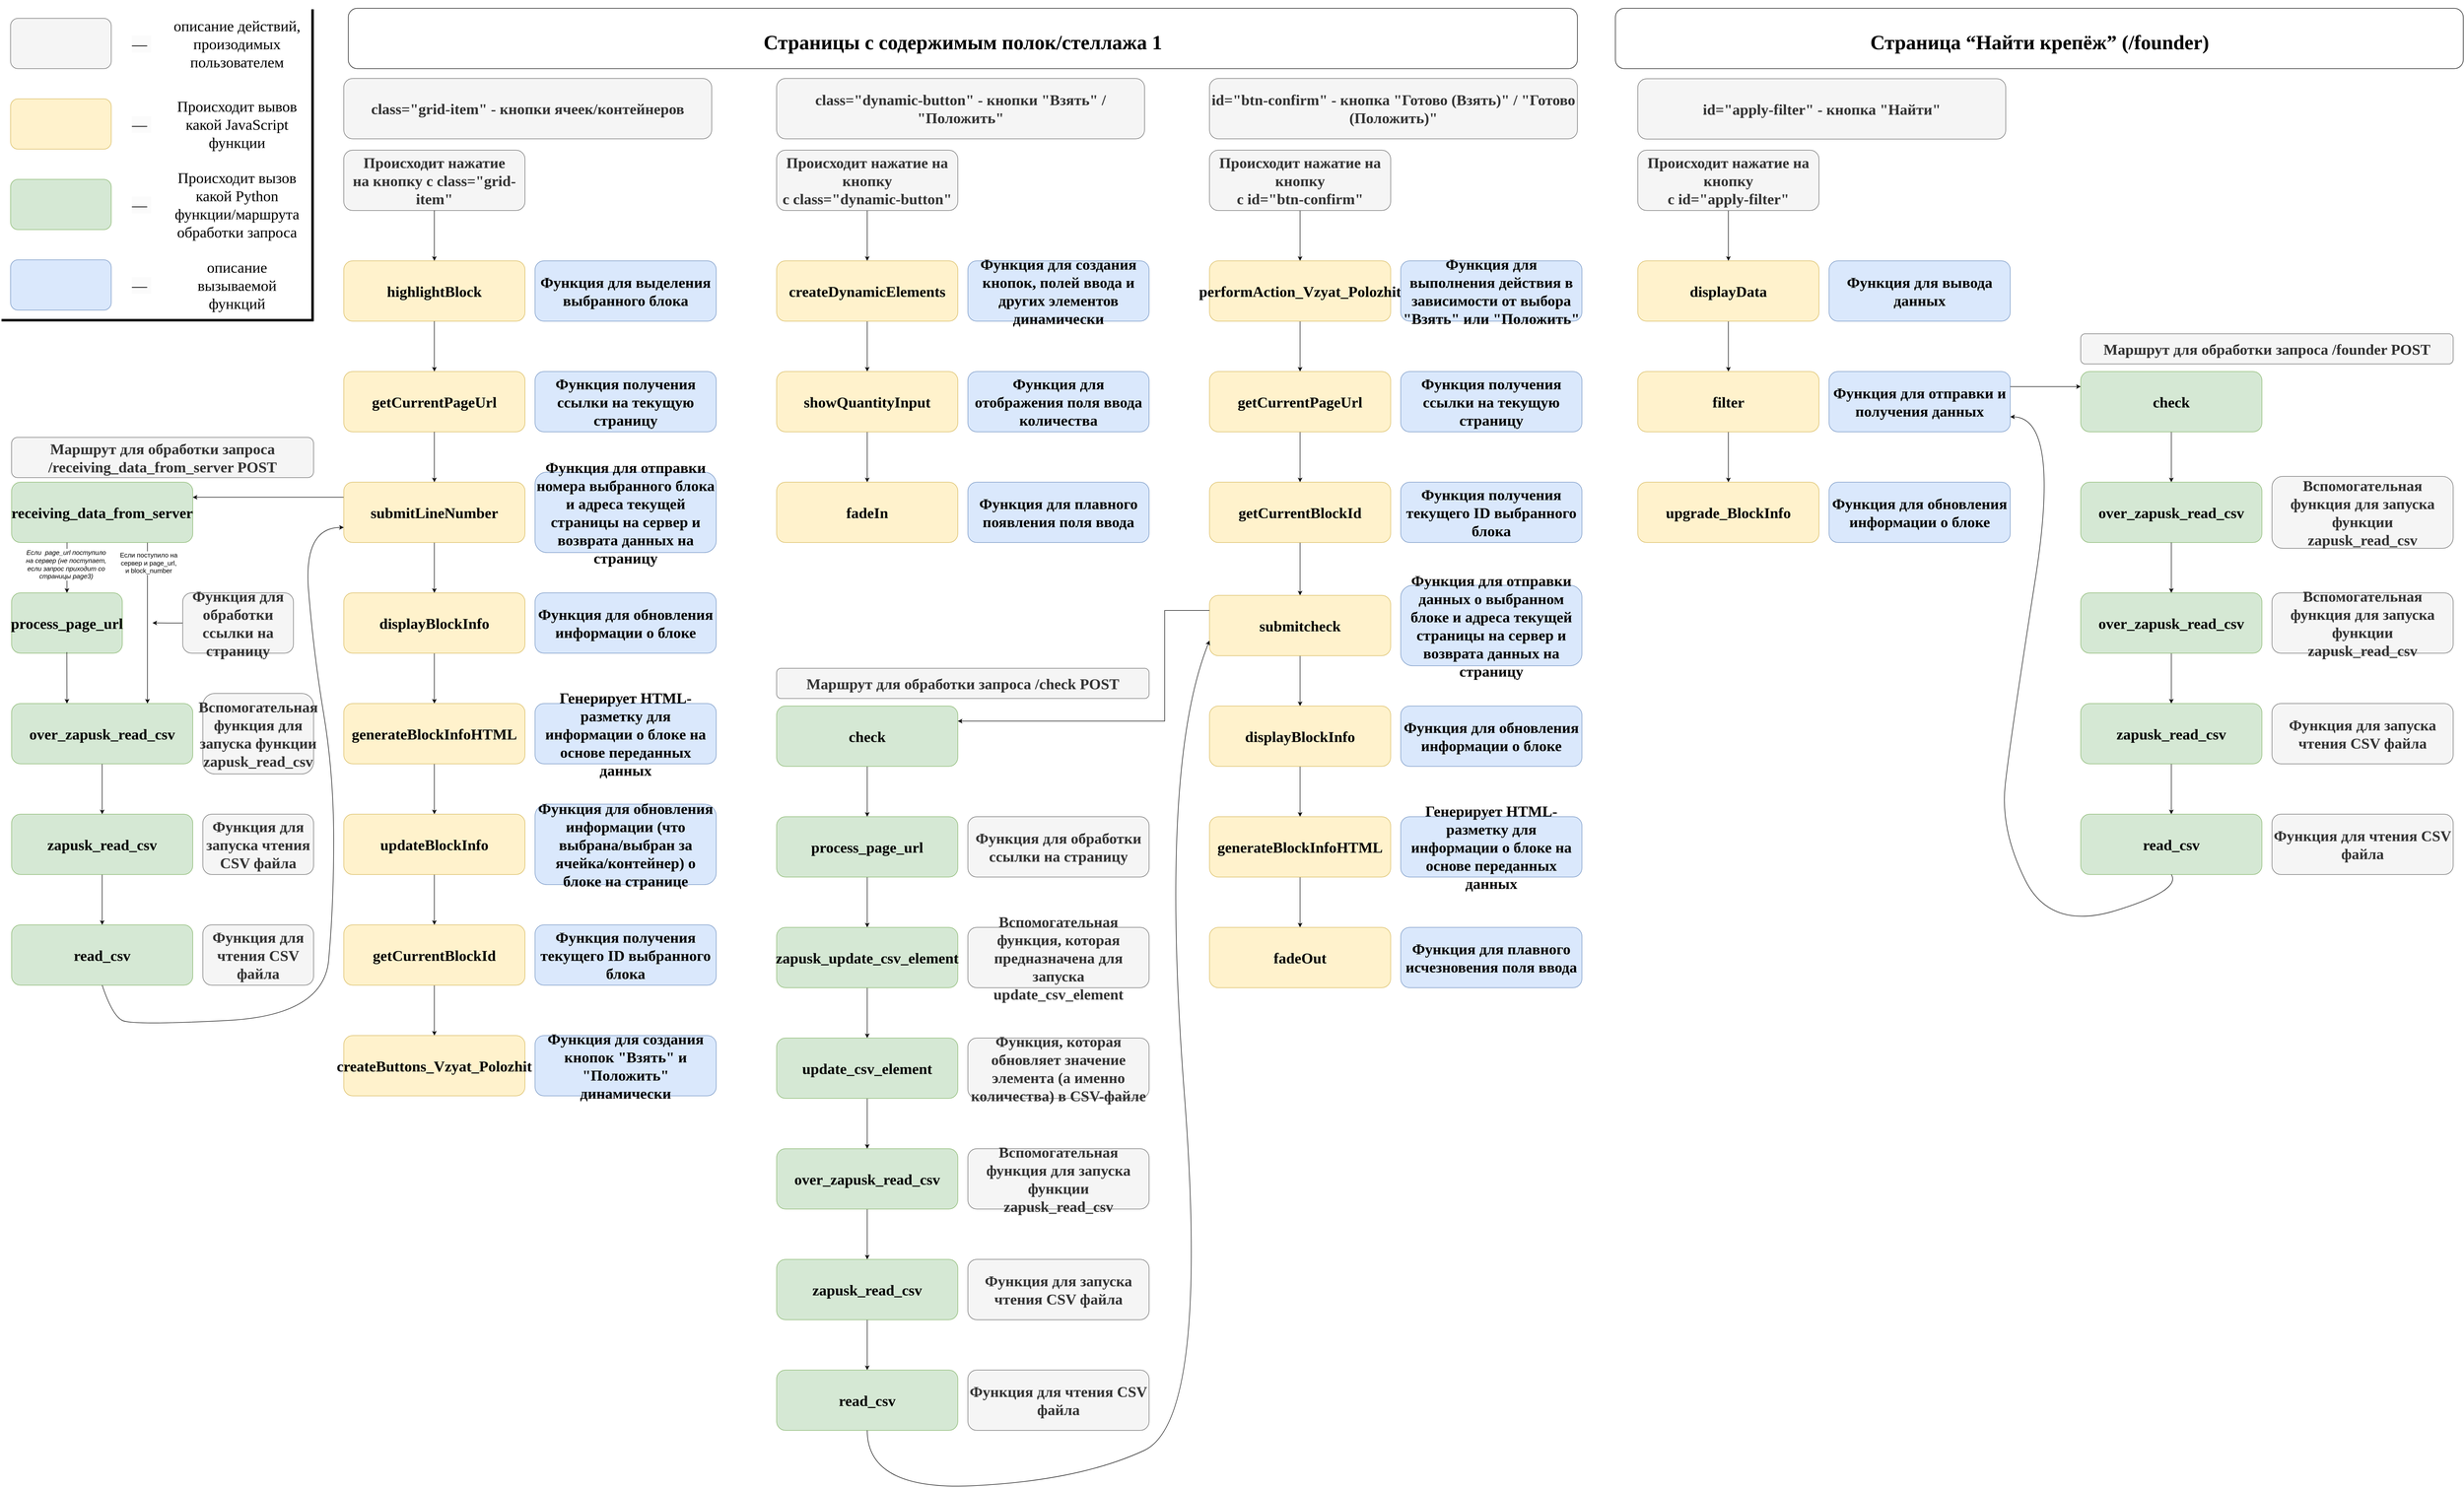 <mxfile version="24.2.5" type="device">
  <diagram name="Страница — 1" id="oJsVUREKbfhEs7gWaOH-">
    <mxGraphModel dx="5250" dy="3105" grid="1" gridSize="20" guides="1" tooltips="1" connect="1" arrows="1" fold="1" page="1" pageScale="1" pageWidth="5000" pageHeight="3000" background="#FFFFFF" math="0" shadow="0">
      <root>
        <mxCell id="0" />
        <mxCell id="1" parent="0" />
        <mxCell id="RFGrQ3nGmAbZWkgR2eHo-1" value="&lt;h1 style=&quot;font-size: 30px;&quot;&gt;&lt;font style=&quot;font-size: 30px;&quot;&gt;&lt;span style=&quot;font-size: 30px;&quot;&gt;Происходит нажатие&lt;br&gt;&lt;/span&gt;&lt;/font&gt;на кнопку с class=&quot;grid-item&quot;&lt;/h1&gt;" style="rounded=1;whiteSpace=wrap;html=1;fillColor=#f5f5f5;fontColor=#333333;strokeColor=#666666;fontSize=30;fontFamily=Gost Type A;fontStyle=0;align=center;verticalAlign=middle;" parent="1" vertex="1">
          <mxGeometry x="709" y="308.5" width="360" height="120" as="geometry" />
        </mxCell>
        <mxCell id="RFGrQ3nGmAbZWkgR2eHo-2" value="" style="rounded=1;whiteSpace=wrap;html=1;fillColor=#fff2cc;strokeColor=#d6b656;verticalAlign=middle;fontFamily=Gost Type A;fontSize=30;align=center;" parent="1" vertex="1">
          <mxGeometry x="47" y="206.5" width="200" height="100" as="geometry" />
        </mxCell>
        <mxCell id="RFGrQ3nGmAbZWkgR2eHo-3" value="" style="rounded=1;whiteSpace=wrap;html=1;fillColor=#d5e8d4;strokeColor=#82b366;verticalAlign=middle;fontFamily=Gost Type A;fontSize=30;align=center;" parent="1" vertex="1">
          <mxGeometry x="47" y="366.5" width="200" height="100" as="geometry" />
        </mxCell>
        <mxCell id="RFGrQ3nGmAbZWkgR2eHo-4" value="Происходит вывов какой JavaScript функции" style="text;html=1;align=center;verticalAlign=middle;whiteSpace=wrap;rounded=0;fontFamily=Gost Type A;fontSize=30;" parent="1" vertex="1">
          <mxGeometry x="367" y="186.5" width="260" height="140" as="geometry" />
        </mxCell>
        <mxCell id="RFGrQ3nGmAbZWkgR2eHo-5" value="Происходит вызов какой Python функции/маршрута обработки запроса" style="text;html=1;align=center;verticalAlign=middle;whiteSpace=wrap;rounded=0;fontFamily=Gost Type A;fontSize=30;" parent="1" vertex="1">
          <mxGeometry x="367" y="346.5" width="260" height="140" as="geometry" />
        </mxCell>
        <mxCell id="RFGrQ3nGmAbZWkgR2eHo-6" value="" style="rounded=1;whiteSpace=wrap;html=1;fillColor=#f5f5f5;strokeColor=#666666;fontColor=#333333;verticalAlign=middle;fontFamily=Gost Type A;fontSize=30;align=center;" parent="1" vertex="1">
          <mxGeometry x="47" y="46.5" width="200" height="100" as="geometry" />
        </mxCell>
        <mxCell id="RFGrQ3nGmAbZWkgR2eHo-7" value="описание действий, произодимых пользователем" style="text;html=1;align=center;verticalAlign=middle;whiteSpace=wrap;rounded=0;fontFamily=Gost Type A;fontSize=30;" parent="1" vertex="1">
          <mxGeometry x="367" y="26.5" width="260" height="140" as="geometry" />
        </mxCell>
        <mxCell id="RFGrQ3nGmAbZWkgR2eHo-8" value="&lt;span style=&quot;color: rgb(0, 0, 0); font-size: 30px; font-style: normal; font-variant-ligatures: normal; font-variant-caps: normal; font-weight: 400; letter-spacing: normal; orphans: 2; text-indent: 0px; text-transform: none; widows: 2; word-spacing: 0px; -webkit-text-stroke-width: 0px; background-color: rgb(251, 251, 251); text-decoration-thickness: initial; text-decoration-style: initial; text-decoration-color: initial; float: none; display: inline !important;&quot;&gt;—&lt;span style=&quot;font-size: 30px;&quot;&gt;&amp;nbsp;&lt;/span&gt;&lt;/span&gt;" style="text;whiteSpace=wrap;html=1;verticalAlign=middle;fontFamily=Gost Type A;fontSize=30;align=center;" parent="1" vertex="1">
          <mxGeometry x="267" y="66.5" width="80" height="60" as="geometry" />
        </mxCell>
        <mxCell id="RFGrQ3nGmAbZWkgR2eHo-9" value="&lt;span style=&quot;color: rgb(0, 0, 0); font-size: 30px; font-style: normal; font-variant-ligatures: normal; font-variant-caps: normal; font-weight: 400; letter-spacing: normal; orphans: 2; text-indent: 0px; text-transform: none; widows: 2; word-spacing: 0px; -webkit-text-stroke-width: 0px; background-color: rgb(251, 251, 251); text-decoration-thickness: initial; text-decoration-style: initial; text-decoration-color: initial; float: none; display: inline !important;&quot;&gt;—&lt;span style=&quot;font-size: 30px;&quot;&gt;&amp;nbsp;&lt;/span&gt;&lt;/span&gt;" style="text;whiteSpace=wrap;html=1;verticalAlign=middle;fontFamily=Gost Type A;fontSize=30;align=center;" parent="1" vertex="1">
          <mxGeometry x="267" y="226.5" width="80" height="60" as="geometry" />
        </mxCell>
        <mxCell id="RFGrQ3nGmAbZWkgR2eHo-11" value="" style="endArrow=classic;html=1;rounded=0;fontSize=30;fontFamily=Gost Type A;fontStyle=0;exitX=0.5;exitY=1;exitDx=0;exitDy=0;entryX=0.5;entryY=0;entryDx=0;entryDy=0;align=center;verticalAlign=middle;" parent="1" source="RFGrQ3nGmAbZWkgR2eHo-1" target="RFGrQ3nGmAbZWkgR2eHo-12" edge="1">
          <mxGeometry width="50" height="50" relative="1" as="geometry">
            <mxPoint x="869" y="448.5" as="sourcePoint" />
            <mxPoint x="929" y="468.5" as="targetPoint" />
          </mxGeometry>
        </mxCell>
        <mxCell id="RFGrQ3nGmAbZWkgR2eHo-12" value="&lt;h1 style=&quot;font-size: 30px;&quot;&gt;highlightBlock&lt;br style=&quot;font-size: 30px;&quot;&gt;&lt;/h1&gt;" style="rounded=1;whiteSpace=wrap;html=1;fillColor=#fff2cc;strokeColor=#d6b656;fontSize=30;fontFamily=Gost Type A;fontStyle=0;align=center;verticalAlign=middle;" parent="1" vertex="1">
          <mxGeometry x="709" y="528.5" width="360" height="120" as="geometry" />
        </mxCell>
        <mxCell id="RFGrQ3nGmAbZWkgR2eHo-14" value="&lt;h1 style=&quot;font-size: 30px;&quot;&gt;getСurrentPageUrl&lt;br style=&quot;font-size: 30px;&quot;&gt;&lt;/h1&gt;" style="rounded=1;whiteSpace=wrap;html=1;fillColor=#fff2cc;strokeColor=#d6b656;fontSize=30;fontFamily=Gost Type A;fontStyle=0;align=center;verticalAlign=middle;" parent="1" vertex="1">
          <mxGeometry x="709" y="748.5" width="360" height="120" as="geometry" />
        </mxCell>
        <mxCell id="RFGrQ3nGmAbZWkgR2eHo-15" value="" style="rounded=1;whiteSpace=wrap;html=1;fillColor=#dae8fc;strokeColor=#6c8ebf;verticalAlign=middle;fontFamily=Gost Type A;fontSize=30;align=center;" parent="1" vertex="1">
          <mxGeometry x="47" y="526.5" width="200" height="100" as="geometry" />
        </mxCell>
        <mxCell id="RFGrQ3nGmAbZWkgR2eHo-16" value="описание вызываемой функций" style="text;html=1;align=center;verticalAlign=middle;whiteSpace=wrap;rounded=0;fontFamily=Gost Type A;fontSize=30;" parent="1" vertex="1">
          <mxGeometry x="367" y="506.5" width="260" height="140" as="geometry" />
        </mxCell>
        <mxCell id="RFGrQ3nGmAbZWkgR2eHo-18" value="&lt;h1 style=&quot;font-size: 30px;&quot;&gt;Функция для выделения выбранного блока&lt;br style=&quot;font-size: 30px;&quot;&gt;&lt;/h1&gt;" style="rounded=1;whiteSpace=wrap;html=1;fillColor=#dae8fc;strokeColor=#6c8ebf;fontSize=30;fontFamily=Gost Type A;fontStyle=0;align=center;verticalAlign=middle;" parent="1" vertex="1">
          <mxGeometry x="1089" y="528.5" width="360" height="120" as="geometry" />
        </mxCell>
        <mxCell id="RFGrQ3nGmAbZWkgR2eHo-19" value="&lt;h1 style=&quot;font-size: 30px;&quot;&gt;Функция получения ссылки на текущую страницу&lt;br style=&quot;font-size: 30px;&quot;&gt;&lt;/h1&gt;" style="rounded=1;whiteSpace=wrap;html=1;fillColor=#dae8fc;strokeColor=#6c8ebf;fontSize=30;fontFamily=Gost Type A;fontStyle=0;align=center;verticalAlign=middle;" parent="1" vertex="1">
          <mxGeometry x="1089" y="748.5" width="360" height="120" as="geometry" />
        </mxCell>
        <mxCell id="RFGrQ3nGmAbZWkgR2eHo-22" value="" style="endArrow=classic;html=1;rounded=0;fontSize=30;fontFamily=Gost Type A;fontStyle=0;exitX=0.5;exitY=1;exitDx=0;exitDy=0;entryX=0.5;entryY=0;entryDx=0;entryDy=0;align=center;verticalAlign=middle;" parent="1" source="RFGrQ3nGmAbZWkgR2eHo-14" target="RFGrQ3nGmAbZWkgR2eHo-23" edge="1">
          <mxGeometry width="50" height="50" relative="1" as="geometry">
            <mxPoint x="909" y="808.5" as="sourcePoint" />
            <mxPoint x="949" y="828.5" as="targetPoint" />
          </mxGeometry>
        </mxCell>
        <mxCell id="Eji0ntiIGjQTPZ46kR_g-1" style="edgeStyle=orthogonalEdgeStyle;rounded=0;orthogonalLoop=1;jettySize=auto;html=1;exitX=0.5;exitY=1;exitDx=0;exitDy=0;entryX=0.5;entryY=0;entryDx=0;entryDy=0;" parent="1" source="RFGrQ3nGmAbZWkgR2eHo-23" target="RFGrQ3nGmAbZWkgR2eHo-34" edge="1">
          <mxGeometry relative="1" as="geometry" />
        </mxCell>
        <mxCell id="1aSTl9h5QiMam2j-KgGQ-2" style="edgeStyle=orthogonalEdgeStyle;rounded=0;orthogonalLoop=1;jettySize=auto;html=1;exitX=0;exitY=0.25;exitDx=0;exitDy=0;entryX=1;entryY=0.25;entryDx=0;entryDy=0;" parent="1" source="RFGrQ3nGmAbZWkgR2eHo-23" target="1aSTl9h5QiMam2j-KgGQ-4" edge="1">
          <mxGeometry relative="1" as="geometry">
            <mxPoint x="409" y="998.5" as="targetPoint" />
          </mxGeometry>
        </mxCell>
        <mxCell id="RFGrQ3nGmAbZWkgR2eHo-23" value="&lt;h1 style=&quot;font-size: 30px;&quot;&gt;submitLineNumber&lt;br style=&quot;font-size: 30px;&quot;&gt;&lt;/h1&gt;" style="rounded=1;whiteSpace=wrap;html=1;fillColor=#fff2cc;strokeColor=#d6b656;fontSize=30;fontFamily=Gost Type A;fontStyle=0;align=center;verticalAlign=middle;" parent="1" vertex="1">
          <mxGeometry x="709" y="968.5" width="360" height="120" as="geometry" />
        </mxCell>
        <mxCell id="RFGrQ3nGmAbZWkgR2eHo-24" value="&lt;h1 style=&quot;font-size: 30px;&quot;&gt;Функция для отправки номера выбранного блока и адреса текущей страницы на сервер и возврата данных на страницу&lt;br style=&quot;font-size: 30px;&quot;&gt;&lt;/h1&gt;" style="rounded=1;whiteSpace=wrap;html=1;fillColor=#dae8fc;strokeColor=#6c8ebf;fontSize=30;fontFamily=Gost Type A;fontStyle=0;align=center;verticalAlign=middle;" parent="1" vertex="1">
          <mxGeometry x="1089" y="948.5" width="360" height="160" as="geometry" />
        </mxCell>
        <mxCell id="RFGrQ3nGmAbZWkgR2eHo-26" value="" style="endArrow=classic;html=1;rounded=0;exitX=0.5;exitY=1;exitDx=0;exitDy=0;entryX=0.5;entryY=0;entryDx=0;entryDy=0;align=center;verticalAlign=middle;" parent="1" source="RFGrQ3nGmAbZWkgR2eHo-12" target="RFGrQ3nGmAbZWkgR2eHo-14" edge="1">
          <mxGeometry width="50" height="50" relative="1" as="geometry">
            <mxPoint x="889" y="718.5" as="sourcePoint" />
            <mxPoint x="939" y="668.5" as="targetPoint" />
          </mxGeometry>
        </mxCell>
        <mxCell id="RFGrQ3nGmAbZWkgR2eHo-32" value="&lt;span style=&quot;color: rgb(0, 0, 0); font-size: 30px; font-style: normal; font-variant-ligatures: normal; font-variant-caps: normal; font-weight: 400; letter-spacing: normal; orphans: 2; text-indent: 0px; text-transform: none; widows: 2; word-spacing: 0px; -webkit-text-stroke-width: 0px; background-color: rgb(251, 251, 251); text-decoration-thickness: initial; text-decoration-style: initial; text-decoration-color: initial; float: none; display: inline !important;&quot;&gt;—&lt;span style=&quot;font-size: 30px;&quot;&gt;&amp;nbsp;&lt;/span&gt;&lt;/span&gt;" style="text;whiteSpace=wrap;html=1;verticalAlign=middle;fontFamily=Gost Type A;fontSize=30;align=center;" parent="1" vertex="1">
          <mxGeometry x="267" y="386.5" width="80" height="60" as="geometry" />
        </mxCell>
        <mxCell id="RFGrQ3nGmAbZWkgR2eHo-33" value="&lt;span style=&quot;color: rgb(0, 0, 0); font-size: 30px; font-style: normal; font-variant-ligatures: normal; font-variant-caps: normal; font-weight: 400; letter-spacing: normal; orphans: 2; text-indent: 0px; text-transform: none; widows: 2; word-spacing: 0px; -webkit-text-stroke-width: 0px; background-color: rgb(251, 251, 251); text-decoration-thickness: initial; text-decoration-style: initial; text-decoration-color: initial; float: none; display: inline !important;&quot;&gt;—&lt;span style=&quot;font-size: 30px;&quot;&gt;&amp;nbsp;&lt;/span&gt;&lt;/span&gt;" style="text;whiteSpace=wrap;html=1;verticalAlign=middle;fontFamily=Gost Type A;fontSize=30;align=center;" parent="1" vertex="1">
          <mxGeometry x="267" y="546.5" width="80" height="60" as="geometry" />
        </mxCell>
        <mxCell id="Eji0ntiIGjQTPZ46kR_g-4" style="edgeStyle=orthogonalEdgeStyle;rounded=0;orthogonalLoop=1;jettySize=auto;html=1;exitX=0.5;exitY=1;exitDx=0;exitDy=0;entryX=0.5;entryY=0;entryDx=0;entryDy=0;" parent="1" source="RFGrQ3nGmAbZWkgR2eHo-34" target="Eji0ntiIGjQTPZ46kR_g-2" edge="1">
          <mxGeometry relative="1" as="geometry" />
        </mxCell>
        <mxCell id="RFGrQ3nGmAbZWkgR2eHo-34" value="&lt;h1 style=&quot;font-size: 30px;&quot;&gt;displayBlockInfo&lt;br style=&quot;font-size: 30px;&quot;&gt;&lt;/h1&gt;" style="rounded=1;whiteSpace=wrap;html=1;fillColor=#fff2cc;strokeColor=#d6b656;fontSize=30;fontFamily=Gost Type A;fontStyle=0;align=center;verticalAlign=middle;" parent="1" vertex="1">
          <mxGeometry x="709" y="1188.5" width="360" height="120" as="geometry" />
        </mxCell>
        <mxCell id="RFGrQ3nGmAbZWkgR2eHo-35" value="&lt;h1 style=&quot;font-size: 30px;&quot;&gt;Функция для обновления информации о блоке&lt;br style=&quot;font-size: 30px;&quot;&gt;&lt;/h1&gt;" style="rounded=1;whiteSpace=wrap;html=1;fillColor=#dae8fc;strokeColor=#6c8ebf;fontSize=30;fontFamily=Gost Type A;fontStyle=0;align=center;verticalAlign=middle;" parent="1" vertex="1">
          <mxGeometry x="1089" y="1188.5" width="360" height="120" as="geometry" />
        </mxCell>
        <mxCell id="RFGrQ3nGmAbZWkgR2eHo-36" value="" style="endArrow=none;html=1;rounded=0;strokeWidth=5;" parent="1" edge="1">
          <mxGeometry width="50" height="50" relative="1" as="geometry">
            <mxPoint x="647" y="28.5" as="sourcePoint" />
            <mxPoint x="647" y="648.5" as="targetPoint" />
          </mxGeometry>
        </mxCell>
        <mxCell id="RFGrQ3nGmAbZWkgR2eHo-37" value="" style="endArrow=none;html=1;rounded=0;strokeWidth=5;" parent="1" edge="1">
          <mxGeometry width="50" height="50" relative="1" as="geometry">
            <mxPoint x="649" y="646.5" as="sourcePoint" />
            <mxPoint x="29" y="646.5" as="targetPoint" />
          </mxGeometry>
        </mxCell>
        <mxCell id="Eji0ntiIGjQTPZ46kR_g-7" style="edgeStyle=orthogonalEdgeStyle;rounded=0;orthogonalLoop=1;jettySize=auto;html=1;exitX=0.5;exitY=1;exitDx=0;exitDy=0;entryX=0.5;entryY=0;entryDx=0;entryDy=0;" parent="1" source="Eji0ntiIGjQTPZ46kR_g-2" target="Eji0ntiIGjQTPZ46kR_g-5" edge="1">
          <mxGeometry relative="1" as="geometry" />
        </mxCell>
        <mxCell id="Eji0ntiIGjQTPZ46kR_g-2" value="&lt;h1 style=&quot;font-size: 30px;&quot;&gt;generateBlockInfoHTML&lt;br style=&quot;font-size: 30px;&quot;&gt;&lt;/h1&gt;" style="rounded=1;whiteSpace=wrap;html=1;fillColor=#fff2cc;strokeColor=#d6b656;fontSize=30;fontFamily=Gost Type A;fontStyle=0;align=center;verticalAlign=middle;" parent="1" vertex="1">
          <mxGeometry x="709" y="1408.5" width="360" height="120" as="geometry" />
        </mxCell>
        <mxCell id="Eji0ntiIGjQTPZ46kR_g-3" value="&lt;h1 style=&quot;font-size: 30px;&quot;&gt;Генерирует HTML-разметку для информации о блоке на основе переданных данных&lt;br style=&quot;font-size: 30px;&quot;&gt;&lt;/h1&gt;" style="rounded=1;whiteSpace=wrap;html=1;fillColor=#dae8fc;strokeColor=#6c8ebf;fontSize=30;fontFamily=Gost Type A;fontStyle=0;align=center;verticalAlign=middle;" parent="1" vertex="1">
          <mxGeometry x="1089" y="1408.5" width="360" height="120" as="geometry" />
        </mxCell>
        <mxCell id="Eji0ntiIGjQTPZ46kR_g-10" style="edgeStyle=orthogonalEdgeStyle;rounded=0;orthogonalLoop=1;jettySize=auto;html=1;exitX=0.5;exitY=1;exitDx=0;exitDy=0;entryX=0.5;entryY=0;entryDx=0;entryDy=0;" parent="1" source="Eji0ntiIGjQTPZ46kR_g-5" target="Eji0ntiIGjQTPZ46kR_g-8" edge="1">
          <mxGeometry relative="1" as="geometry" />
        </mxCell>
        <mxCell id="Eji0ntiIGjQTPZ46kR_g-5" value="&lt;h1 style=&quot;font-size: 30px;&quot;&gt;updateBlockInfo&lt;br style=&quot;font-size: 30px;&quot;&gt;&lt;/h1&gt;" style="rounded=1;whiteSpace=wrap;html=1;fillColor=#fff2cc;strokeColor=#d6b656;fontSize=30;fontFamily=Gost Type A;fontStyle=0;align=center;verticalAlign=middle;" parent="1" vertex="1">
          <mxGeometry x="709" y="1628.5" width="360" height="120" as="geometry" />
        </mxCell>
        <mxCell id="Eji0ntiIGjQTPZ46kR_g-6" value="&lt;h1 style=&quot;font-size: 30px;&quot;&gt;Функция для обновления информации (что выбрана/выбран за ячейка/контейнер) о блоке на странице&lt;br style=&quot;font-size: 30px;&quot;&gt;&lt;/h1&gt;" style="rounded=1;whiteSpace=wrap;html=1;fillColor=#dae8fc;strokeColor=#6c8ebf;fontSize=30;fontFamily=Gost Type A;fontStyle=0;align=center;verticalAlign=middle;" parent="1" vertex="1">
          <mxGeometry x="1089" y="1608.5" width="360" height="160" as="geometry" />
        </mxCell>
        <mxCell id="Eji0ntiIGjQTPZ46kR_g-13" style="edgeStyle=orthogonalEdgeStyle;rounded=0;orthogonalLoop=1;jettySize=auto;html=1;exitX=0.5;exitY=1;exitDx=0;exitDy=0;entryX=0.5;entryY=0;entryDx=0;entryDy=0;" parent="1" source="Eji0ntiIGjQTPZ46kR_g-8" target="Eji0ntiIGjQTPZ46kR_g-11" edge="1">
          <mxGeometry relative="1" as="geometry" />
        </mxCell>
        <mxCell id="Eji0ntiIGjQTPZ46kR_g-8" value="&lt;h1 style=&quot;font-size: 30px;&quot;&gt;getCurrentBlockId&lt;br style=&quot;font-size: 30px;&quot;&gt;&lt;/h1&gt;" style="rounded=1;whiteSpace=wrap;html=1;fillColor=#fff2cc;strokeColor=#d6b656;fontSize=30;fontFamily=Gost Type A;fontStyle=0;align=center;verticalAlign=middle;" parent="1" vertex="1">
          <mxGeometry x="709" y="1848.5" width="360" height="120" as="geometry" />
        </mxCell>
        <mxCell id="Eji0ntiIGjQTPZ46kR_g-9" value="&lt;h1 style=&quot;border-color: var(--border-color); font-size: 30px;&quot;&gt;Функция получения текущего ID выбранного блока&lt;/h1&gt;" style="rounded=1;whiteSpace=wrap;html=1;fillColor=#dae8fc;strokeColor=#6c8ebf;fontSize=30;fontFamily=Gost Type A;fontStyle=0;align=center;verticalAlign=middle;" parent="1" vertex="1">
          <mxGeometry x="1089" y="1848.5" width="360" height="120" as="geometry" />
        </mxCell>
        <mxCell id="Eji0ntiIGjQTPZ46kR_g-11" value="&lt;h1 style=&quot;font-size: 30px;&quot;&gt;createButtons_Vzyat_Polozhit&lt;br style=&quot;font-size: 30px;&quot;&gt;&lt;/h1&gt;" style="rounded=1;whiteSpace=wrap;html=1;fillColor=#fff2cc;strokeColor=#d6b656;fontSize=30;fontFamily=Gost Type A;fontStyle=0;align=center;verticalAlign=middle;" parent="1" vertex="1">
          <mxGeometry x="709" y="2068.5" width="360" height="120" as="geometry" />
        </mxCell>
        <mxCell id="Eji0ntiIGjQTPZ46kR_g-12" value="&lt;h1 style=&quot;border-color: var(--border-color); font-size: 30px;&quot;&gt;Функция для создания кнопок &quot;Взять&quot; и &quot;Положить&quot; динамически&lt;/h1&gt;" style="rounded=1;whiteSpace=wrap;html=1;fillColor=#dae8fc;strokeColor=#6c8ebf;fontSize=30;fontFamily=Gost Type A;fontStyle=0;align=center;verticalAlign=middle;" parent="1" vertex="1">
          <mxGeometry x="1089" y="2068.5" width="360" height="120" as="geometry" />
        </mxCell>
        <mxCell id="Eji0ntiIGjQTPZ46kR_g-17" style="edgeStyle=orthogonalEdgeStyle;rounded=0;orthogonalLoop=1;jettySize=auto;html=1;exitX=0.5;exitY=1;exitDx=0;exitDy=0;entryX=0.5;entryY=0;entryDx=0;entryDy=0;" parent="1" source="Eji0ntiIGjQTPZ46kR_g-14" target="Eji0ntiIGjQTPZ46kR_g-15" edge="1">
          <mxGeometry relative="1" as="geometry" />
        </mxCell>
        <mxCell id="Eji0ntiIGjQTPZ46kR_g-14" value="&lt;h1 style=&quot;font-size: 30px;&quot;&gt;Происходит нажатие на кнопку&lt;br&gt;с class=&quot;dynamic-button&quot;&lt;br&gt;&lt;/h1&gt;" style="rounded=1;whiteSpace=wrap;html=1;fillColor=#f5f5f5;fontColor=#333333;strokeColor=#666666;fontSize=30;fontFamily=Gost Type A;fontStyle=0;align=center;verticalAlign=middle;" parent="1" vertex="1">
          <mxGeometry x="1569" y="308.5" width="360" height="120" as="geometry" />
        </mxCell>
        <mxCell id="Eji0ntiIGjQTPZ46kR_g-20" style="edgeStyle=orthogonalEdgeStyle;rounded=0;orthogonalLoop=1;jettySize=auto;html=1;exitX=0.5;exitY=1;exitDx=0;exitDy=0;entryX=0.5;entryY=0;entryDx=0;entryDy=0;" parent="1" source="Eji0ntiIGjQTPZ46kR_g-15" target="Eji0ntiIGjQTPZ46kR_g-18" edge="1">
          <mxGeometry relative="1" as="geometry" />
        </mxCell>
        <mxCell id="Eji0ntiIGjQTPZ46kR_g-15" value="&lt;h1 style=&quot;font-size: 30px;&quot;&gt;createDynamicElements&lt;br style=&quot;font-size: 30px;&quot;&gt;&lt;/h1&gt;" style="rounded=1;whiteSpace=wrap;html=1;fillColor=#fff2cc;strokeColor=#d6b656;fontSize=30;fontFamily=Gost Type A;fontStyle=0;align=center;verticalAlign=middle;" parent="1" vertex="1">
          <mxGeometry x="1569" y="528.5" width="360" height="120" as="geometry" />
        </mxCell>
        <mxCell id="Eji0ntiIGjQTPZ46kR_g-16" value="&lt;h1 style=&quot;font-size: 30px;&quot;&gt;Функция для создания кнопок, полей ввода и других элементов динамически&lt;br style=&quot;font-size: 30px;&quot;&gt;&lt;/h1&gt;" style="rounded=1;whiteSpace=wrap;html=1;fillColor=#dae8fc;strokeColor=#6c8ebf;fontSize=30;fontFamily=Gost Type A;fontStyle=0;align=center;verticalAlign=middle;" parent="1" vertex="1">
          <mxGeometry x="1949" y="528.5" width="360" height="120" as="geometry" />
        </mxCell>
        <mxCell id="Eji0ntiIGjQTPZ46kR_g-23" style="edgeStyle=orthogonalEdgeStyle;rounded=0;orthogonalLoop=1;jettySize=auto;html=1;exitX=0.5;exitY=1;exitDx=0;exitDy=0;entryX=0.5;entryY=0;entryDx=0;entryDy=0;" parent="1" source="Eji0ntiIGjQTPZ46kR_g-18" target="Eji0ntiIGjQTPZ46kR_g-21" edge="1">
          <mxGeometry relative="1" as="geometry" />
        </mxCell>
        <mxCell id="Eji0ntiIGjQTPZ46kR_g-18" value="&lt;h1 style=&quot;font-size: 30px;&quot;&gt;showQuantityInput&lt;br style=&quot;font-size: 30px;&quot;&gt;&lt;/h1&gt;" style="rounded=1;whiteSpace=wrap;html=1;fillColor=#fff2cc;strokeColor=#d6b656;fontSize=30;fontFamily=Gost Type A;fontStyle=0;align=center;verticalAlign=middle;" parent="1" vertex="1">
          <mxGeometry x="1569" y="748.5" width="360" height="120" as="geometry" />
        </mxCell>
        <mxCell id="Eji0ntiIGjQTPZ46kR_g-19" value="&lt;h1 style=&quot;font-size: 30px;&quot;&gt;Функция для отображения поля ввода количества&lt;br style=&quot;font-size: 30px;&quot;&gt;&lt;/h1&gt;" style="rounded=1;whiteSpace=wrap;html=1;fillColor=#dae8fc;strokeColor=#6c8ebf;fontSize=30;fontFamily=Gost Type A;fontStyle=0;align=center;verticalAlign=middle;" parent="1" vertex="1">
          <mxGeometry x="1949" y="748.5" width="360" height="120" as="geometry" />
        </mxCell>
        <mxCell id="Eji0ntiIGjQTPZ46kR_g-21" value="&lt;h1 style=&quot;font-size: 30px;&quot;&gt;fadeIn&lt;br style=&quot;font-size: 30px;&quot;&gt;&lt;/h1&gt;" style="rounded=1;whiteSpace=wrap;html=1;fillColor=#fff2cc;strokeColor=#d6b656;fontSize=30;fontFamily=Gost Type A;fontStyle=0;align=center;verticalAlign=middle;" parent="1" vertex="1">
          <mxGeometry x="1569" y="968.5" width="360" height="120" as="geometry" />
        </mxCell>
        <mxCell id="Eji0ntiIGjQTPZ46kR_g-22" value="&lt;h1 style=&quot;font-size: 30px;&quot;&gt;Функция для плавного появления поля ввода&lt;br style=&quot;font-size: 30px;&quot;&gt;&lt;/h1&gt;" style="rounded=1;whiteSpace=wrap;html=1;fillColor=#dae8fc;strokeColor=#6c8ebf;fontSize=30;fontFamily=Gost Type A;fontStyle=0;align=center;verticalAlign=middle;" parent="1" vertex="1">
          <mxGeometry x="1949" y="968.5" width="360" height="120" as="geometry" />
        </mxCell>
        <mxCell id="frULpJXyhYywBHncMrK_-4" style="edgeStyle=orthogonalEdgeStyle;rounded=0;orthogonalLoop=1;jettySize=auto;html=1;exitX=0.5;exitY=1;exitDx=0;exitDy=0;" parent="1" source="frULpJXyhYywBHncMrK_-1" target="frULpJXyhYywBHncMrK_-2" edge="1">
          <mxGeometry relative="1" as="geometry" />
        </mxCell>
        <mxCell id="frULpJXyhYywBHncMrK_-1" value="&lt;h1 style=&quot;font-size: 30px;&quot;&gt;Происходит нажатие на кнопку&lt;br&gt;с id=&quot;btn-confirm&quot;&lt;br&gt;&lt;/h1&gt;" style="rounded=1;whiteSpace=wrap;html=1;fillColor=#f5f5f5;fontColor=#333333;strokeColor=#666666;fontSize=30;fontFamily=Gost Type A;fontStyle=0;align=center;verticalAlign=middle;" parent="1" vertex="1">
          <mxGeometry x="2429" y="308.5" width="360" height="120" as="geometry" />
        </mxCell>
        <mxCell id="frULpJXyhYywBHncMrK_-12" style="edgeStyle=orthogonalEdgeStyle;rounded=0;orthogonalLoop=1;jettySize=auto;html=1;exitX=0.5;exitY=1;exitDx=0;exitDy=0;entryX=0.5;entryY=0;entryDx=0;entryDy=0;" parent="1" source="frULpJXyhYywBHncMrK_-2" target="frULpJXyhYywBHncMrK_-8" edge="1">
          <mxGeometry relative="1" as="geometry" />
        </mxCell>
        <mxCell id="frULpJXyhYywBHncMrK_-2" value="&lt;h1 style=&quot;font-size: 30px;&quot;&gt;performAction_Vzyat_Polozhit&lt;br style=&quot;font-size: 30px;&quot;&gt;&lt;/h1&gt;" style="rounded=1;whiteSpace=wrap;html=1;fillColor=#fff2cc;strokeColor=#d6b656;fontSize=30;fontFamily=Gost Type A;fontStyle=0;align=center;verticalAlign=middle;" parent="1" vertex="1">
          <mxGeometry x="2429" y="528.5" width="360" height="120" as="geometry" />
        </mxCell>
        <mxCell id="frULpJXyhYywBHncMrK_-3" value="&lt;h1 style=&quot;font-size: 30px;&quot;&gt;Функция для выполнения действия в зависимости от выбора &quot;Взять&quot; или &quot;Положить&quot;&lt;br style=&quot;font-size: 30px;&quot;&gt;&lt;/h1&gt;" style="rounded=1;whiteSpace=wrap;html=1;fillColor=#dae8fc;strokeColor=#6c8ebf;fontSize=30;fontFamily=Gost Type A;fontStyle=0;align=center;verticalAlign=middle;" parent="1" vertex="1">
          <mxGeometry x="2809" y="528.5" width="360" height="120" as="geometry" />
        </mxCell>
        <mxCell id="frULpJXyhYywBHncMrK_-13" style="edgeStyle=orthogonalEdgeStyle;rounded=0;orthogonalLoop=1;jettySize=auto;html=1;exitX=0.5;exitY=1;exitDx=0;exitDy=0;entryX=0.5;entryY=0;entryDx=0;entryDy=0;" parent="1" source="frULpJXyhYywBHncMrK_-8" target="frULpJXyhYywBHncMrK_-10" edge="1">
          <mxGeometry relative="1" as="geometry" />
        </mxCell>
        <mxCell id="frULpJXyhYywBHncMrK_-8" value="&lt;h1 style=&quot;font-size: 30px;&quot;&gt;getСurrentPageUrl&lt;br style=&quot;font-size: 30px;&quot;&gt;&lt;/h1&gt;" style="rounded=1;whiteSpace=wrap;html=1;fillColor=#fff2cc;strokeColor=#d6b656;fontSize=30;fontFamily=Gost Type A;fontStyle=0;align=center;verticalAlign=middle;" parent="1" vertex="1">
          <mxGeometry x="2429" y="748.5" width="360" height="120" as="geometry" />
        </mxCell>
        <mxCell id="frULpJXyhYywBHncMrK_-9" value="&lt;h1 style=&quot;font-size: 30px;&quot;&gt;Функция получения ссылки на текущую страницу&lt;br style=&quot;font-size: 30px;&quot;&gt;&lt;/h1&gt;" style="rounded=1;whiteSpace=wrap;html=1;fillColor=#dae8fc;strokeColor=#6c8ebf;fontSize=30;fontFamily=Gost Type A;fontStyle=0;align=center;verticalAlign=middle;" parent="1" vertex="1">
          <mxGeometry x="2809" y="748.5" width="360" height="120" as="geometry" />
        </mxCell>
        <mxCell id="frULpJXyhYywBHncMrK_-16" style="edgeStyle=orthogonalEdgeStyle;rounded=0;orthogonalLoop=1;jettySize=auto;html=1;exitX=0.5;exitY=1;exitDx=0;exitDy=0;entryX=0.5;entryY=0;entryDx=0;entryDy=0;" parent="1" source="frULpJXyhYywBHncMrK_-10" target="frULpJXyhYywBHncMrK_-14" edge="1">
          <mxGeometry relative="1" as="geometry" />
        </mxCell>
        <mxCell id="frULpJXyhYywBHncMrK_-10" value="&lt;h1 style=&quot;font-size: 30px;&quot;&gt;getCurrentBlockId&lt;br style=&quot;font-size: 30px;&quot;&gt;&lt;/h1&gt;" style="rounded=1;whiteSpace=wrap;html=1;fillColor=#fff2cc;strokeColor=#d6b656;fontSize=30;fontFamily=Gost Type A;fontStyle=0;align=center;verticalAlign=middle;" parent="1" vertex="1">
          <mxGeometry x="2429" y="968.5" width="360" height="120" as="geometry" />
        </mxCell>
        <mxCell id="frULpJXyhYywBHncMrK_-11" value="&lt;h1 style=&quot;border-color: var(--border-color); font-size: 30px;&quot;&gt;Функция получения текущего ID выбранного блока&lt;/h1&gt;" style="rounded=1;whiteSpace=wrap;html=1;fillColor=#dae8fc;strokeColor=#6c8ebf;fontSize=30;fontFamily=Gost Type A;fontStyle=0;align=center;verticalAlign=middle;" parent="1" vertex="1">
          <mxGeometry x="2809" y="968.5" width="360" height="120" as="geometry" />
        </mxCell>
        <mxCell id="frULpJXyhYywBHncMrK_-22" style="edgeStyle=orthogonalEdgeStyle;rounded=0;orthogonalLoop=1;jettySize=auto;html=1;exitX=0.5;exitY=1;exitDx=0;exitDy=0;entryX=0.5;entryY=0;entryDx=0;entryDy=0;" parent="1" source="frULpJXyhYywBHncMrK_-14" target="frULpJXyhYywBHncMrK_-18" edge="1">
          <mxGeometry relative="1" as="geometry" />
        </mxCell>
        <mxCell id="frULpJXyhYywBHncMrK_-14" value="&lt;h1 style=&quot;font-size: 30px;&quot;&gt;submitcheck&lt;br style=&quot;font-size: 30px;&quot;&gt;&lt;/h1&gt;" style="rounded=1;whiteSpace=wrap;html=1;fillColor=#fff2cc;strokeColor=#d6b656;fontSize=30;fontFamily=Gost Type A;fontStyle=0;align=center;verticalAlign=middle;" parent="1" vertex="1">
          <mxGeometry x="2429" y="1193.5" width="360" height="120" as="geometry" />
        </mxCell>
        <mxCell id="frULpJXyhYywBHncMrK_-17" value="&lt;h1 style=&quot;font-size: 30px;&quot;&gt;Функция для отправки данных о выбранном блоке и адреса текущей страницы на сервер и возврата данных на страницу&lt;br style=&quot;font-size: 30px;&quot;&gt;&lt;/h1&gt;" style="rounded=1;whiteSpace=wrap;html=1;fillColor=#dae8fc;strokeColor=#6c8ebf;fontSize=30;fontFamily=Gost Type A;fontStyle=0;align=center;verticalAlign=middle;" parent="1" vertex="1">
          <mxGeometry x="2809" y="1173.5" width="360" height="160" as="geometry" />
        </mxCell>
        <mxCell id="frULpJXyhYywBHncMrK_-23" style="edgeStyle=orthogonalEdgeStyle;rounded=0;orthogonalLoop=1;jettySize=auto;html=1;exitX=0.5;exitY=1;exitDx=0;exitDy=0;entryX=0.5;entryY=0;entryDx=0;entryDy=0;" parent="1" source="frULpJXyhYywBHncMrK_-18" target="frULpJXyhYywBHncMrK_-20" edge="1">
          <mxGeometry relative="1" as="geometry" />
        </mxCell>
        <mxCell id="frULpJXyhYywBHncMrK_-18" value="&lt;h1 style=&quot;font-size: 30px;&quot;&gt;displayBlockInfo&lt;br style=&quot;font-size: 30px;&quot;&gt;&lt;/h1&gt;" style="rounded=1;whiteSpace=wrap;html=1;fillColor=#fff2cc;strokeColor=#d6b656;fontSize=30;fontFamily=Gost Type A;fontStyle=0;align=center;verticalAlign=middle;" parent="1" vertex="1">
          <mxGeometry x="2429" y="1413.5" width="360" height="120" as="geometry" />
        </mxCell>
        <mxCell id="frULpJXyhYywBHncMrK_-19" value="&lt;h1 style=&quot;font-size: 30px;&quot;&gt;Функция для обновления информации о блоке&lt;br style=&quot;font-size: 30px;&quot;&gt;&lt;/h1&gt;" style="rounded=1;whiteSpace=wrap;html=1;fillColor=#dae8fc;strokeColor=#6c8ebf;fontSize=30;fontFamily=Gost Type A;fontStyle=0;align=center;verticalAlign=middle;" parent="1" vertex="1">
          <mxGeometry x="2809" y="1413.5" width="360" height="120" as="geometry" />
        </mxCell>
        <mxCell id="frULpJXyhYywBHncMrK_-26" style="edgeStyle=orthogonalEdgeStyle;rounded=0;orthogonalLoop=1;jettySize=auto;html=1;exitX=0.5;exitY=1;exitDx=0;exitDy=0;entryX=0.5;entryY=0;entryDx=0;entryDy=0;" parent="1" source="frULpJXyhYywBHncMrK_-20" target="frULpJXyhYywBHncMrK_-24" edge="1">
          <mxGeometry relative="1" as="geometry" />
        </mxCell>
        <mxCell id="frULpJXyhYywBHncMrK_-20" value="&lt;h1 style=&quot;font-size: 30px;&quot;&gt;generateBlockInfoHTML&lt;br style=&quot;font-size: 30px;&quot;&gt;&lt;/h1&gt;" style="rounded=1;whiteSpace=wrap;html=1;fillColor=#fff2cc;strokeColor=#d6b656;fontSize=30;fontFamily=Gost Type A;fontStyle=0;align=center;verticalAlign=middle;" parent="1" vertex="1">
          <mxGeometry x="2429" y="1633.5" width="360" height="120" as="geometry" />
        </mxCell>
        <mxCell id="frULpJXyhYywBHncMrK_-21" value="&lt;h1 style=&quot;font-size: 30px;&quot;&gt;Генерирует HTML-разметку для информации о блоке на основе переданных данных&lt;br style=&quot;font-size: 30px;&quot;&gt;&lt;/h1&gt;" style="rounded=1;whiteSpace=wrap;html=1;fillColor=#dae8fc;strokeColor=#6c8ebf;fontSize=30;fontFamily=Gost Type A;fontStyle=0;align=center;verticalAlign=middle;" parent="1" vertex="1">
          <mxGeometry x="2809" y="1633.5" width="360" height="120" as="geometry" />
        </mxCell>
        <mxCell id="frULpJXyhYywBHncMrK_-24" value="&lt;h1 style=&quot;font-size: 30px;&quot;&gt;fadeOut&lt;br style=&quot;font-size: 30px;&quot;&gt;&lt;/h1&gt;" style="rounded=1;whiteSpace=wrap;html=1;fillColor=#fff2cc;strokeColor=#d6b656;fontSize=30;fontFamily=Gost Type A;fontStyle=0;align=center;verticalAlign=middle;" parent="1" vertex="1">
          <mxGeometry x="2429" y="1853.5" width="360" height="120" as="geometry" />
        </mxCell>
        <mxCell id="frULpJXyhYywBHncMrK_-25" value="&lt;h1 style=&quot;font-size: 30px;&quot;&gt;Функция для плавного исчезновения поля ввода&lt;br style=&quot;font-size: 30px;&quot;&gt;&lt;/h1&gt;" style="rounded=1;whiteSpace=wrap;html=1;fillColor=#dae8fc;strokeColor=#6c8ebf;fontSize=30;fontFamily=Gost Type A;fontStyle=0;align=center;verticalAlign=middle;" parent="1" vertex="1">
          <mxGeometry x="2809" y="1853.5" width="360" height="120" as="geometry" />
        </mxCell>
        <mxCell id="1aSTl9h5QiMam2j-KgGQ-13" style="edgeStyle=orthogonalEdgeStyle;rounded=0;orthogonalLoop=1;jettySize=auto;html=1;exitX=0.75;exitY=1;exitDx=0;exitDy=0;entryX=0.75;entryY=0;entryDx=0;entryDy=0;" parent="1" source="1aSTl9h5QiMam2j-KgGQ-4" target="1aSTl9h5QiMam2j-KgGQ-7" edge="1">
          <mxGeometry relative="1" as="geometry" />
        </mxCell>
        <mxCell id="1aSTl9h5QiMam2j-KgGQ-15" value="&lt;font style=&quot;font-size: 13px;&quot;&gt;Если поступило на&lt;br&gt;сервер и&amp;nbsp;page_url,&lt;br&gt;и&amp;nbsp;block_number&lt;/font&gt;" style="edgeLabel;html=1;align=center;verticalAlign=middle;resizable=0;points=[];" parent="1aSTl9h5QiMam2j-KgGQ-13" vertex="1" connectable="0">
          <mxGeometry x="-0.004" y="2" relative="1" as="geometry">
            <mxPoint y="-119" as="offset" />
          </mxGeometry>
        </mxCell>
        <mxCell id="1aSTl9h5QiMam2j-KgGQ-4" value="&lt;h1 style=&quot;font-size: 30px;&quot;&gt;receiving_data_from_server&lt;br style=&quot;font-size: 30px;&quot;&gt;&lt;/h1&gt;" style="rounded=1;whiteSpace=wrap;html=1;fillColor=#d5e8d4;strokeColor=#82b366;fontSize=30;fontFamily=Gost Type A;fontStyle=0;align=center;verticalAlign=middle;" parent="1" vertex="1">
          <mxGeometry x="49" y="968.5" width="360" height="120" as="geometry" />
        </mxCell>
        <mxCell id="1aSTl9h5QiMam2j-KgGQ-6" value="&lt;h1 style=&quot;font-size: 30px;&quot;&gt;process_page_url&lt;br style=&quot;font-size: 30px;&quot;&gt;&lt;/h1&gt;" style="rounded=1;whiteSpace=wrap;html=1;fillColor=#d5e8d4;strokeColor=#82b366;fontSize=30;fontFamily=Gost Type A;fontStyle=0;align=center;verticalAlign=middle;" parent="1" vertex="1">
          <mxGeometry x="49" y="1188.5" width="220" height="120" as="geometry" />
        </mxCell>
        <mxCell id="1aSTl9h5QiMam2j-KgGQ-21" style="edgeStyle=orthogonalEdgeStyle;rounded=0;orthogonalLoop=1;jettySize=auto;html=1;exitX=0.5;exitY=1;exitDx=0;exitDy=0;entryX=0.5;entryY=0;entryDx=0;entryDy=0;" parent="1" source="1aSTl9h5QiMam2j-KgGQ-7" target="1aSTl9h5QiMam2j-KgGQ-16" edge="1">
          <mxGeometry relative="1" as="geometry" />
        </mxCell>
        <mxCell id="1aSTl9h5QiMam2j-KgGQ-7" value="&lt;h1 style=&quot;font-size: 30px;&quot;&gt;over_zapusk_read_csv&lt;br style=&quot;font-size: 30px;&quot;&gt;&lt;/h1&gt;" style="rounded=1;whiteSpace=wrap;html=1;fillColor=#d5e8d4;strokeColor=#82b366;fontSize=30;fontFamily=Gost Type A;fontStyle=0;align=center;verticalAlign=middle;" parent="1" vertex="1">
          <mxGeometry x="49" y="1408.5" width="360" height="120" as="geometry" />
        </mxCell>
        <mxCell id="1aSTl9h5QiMam2j-KgGQ-10" value="" style="curved=1;endArrow=classic;html=1;rounded=0;exitX=0.306;exitY=1;exitDx=0;exitDy=0;entryX=0.5;entryY=0;entryDx=0;entryDy=0;exitPerimeter=0;" parent="1" source="1aSTl9h5QiMam2j-KgGQ-4" target="1aSTl9h5QiMam2j-KgGQ-6" edge="1">
          <mxGeometry width="50" height="50" relative="1" as="geometry">
            <mxPoint x="429" y="1278.5" as="sourcePoint" />
            <mxPoint x="479" y="1228.5" as="targetPoint" />
            <Array as="points" />
          </mxGeometry>
        </mxCell>
        <mxCell id="1aSTl9h5QiMam2j-KgGQ-14" value="Если&amp;nbsp;&amp;nbsp;page_url поступило&lt;br style=&quot;font-size: 13px;&quot;&gt;на сервер (не поступает,&lt;br style=&quot;font-size: 13px;&quot;&gt;если запрос приходит со&lt;br style=&quot;font-size: 13px;&quot;&gt;страницы page3)" style="edgeLabel;html=1;align=center;verticalAlign=middle;resizable=0;points=[];fontStyle=2;fontSize=13;" parent="1aSTl9h5QiMam2j-KgGQ-10" vertex="1" connectable="0">
          <mxGeometry x="-0.137" y="-2" relative="1" as="geometry">
            <mxPoint as="offset" />
          </mxGeometry>
        </mxCell>
        <mxCell id="1aSTl9h5QiMam2j-KgGQ-12" value="" style="curved=1;endArrow=classic;html=1;rounded=0;exitX=0.499;exitY=0.983;exitDx=0;exitDy=0;exitPerimeter=0;" parent="1" source="1aSTl9h5QiMam2j-KgGQ-6" edge="1">
          <mxGeometry width="50" height="50" relative="1" as="geometry">
            <mxPoint x="158.52" y="1308.5" as="sourcePoint" />
            <mxPoint x="159" y="1408.5" as="targetPoint" />
            <Array as="points" />
          </mxGeometry>
        </mxCell>
        <mxCell id="1aSTl9h5QiMam2j-KgGQ-22" style="edgeStyle=orthogonalEdgeStyle;rounded=0;orthogonalLoop=1;jettySize=auto;html=1;exitX=0.5;exitY=1;exitDx=0;exitDy=0;entryX=0.5;entryY=0;entryDx=0;entryDy=0;" parent="1" source="1aSTl9h5QiMam2j-KgGQ-16" target="1aSTl9h5QiMam2j-KgGQ-17" edge="1">
          <mxGeometry relative="1" as="geometry" />
        </mxCell>
        <mxCell id="1aSTl9h5QiMam2j-KgGQ-16" value="&lt;h1 style=&quot;font-size: 30px;&quot;&gt;zapusk_read_csv&lt;br style=&quot;font-size: 30px;&quot;&gt;&lt;/h1&gt;" style="rounded=1;whiteSpace=wrap;html=1;fillColor=#d5e8d4;strokeColor=#82b366;fontSize=30;fontFamily=Gost Type A;fontStyle=0;align=center;verticalAlign=middle;" parent="1" vertex="1">
          <mxGeometry x="49" y="1628.5" width="360" height="120" as="geometry" />
        </mxCell>
        <mxCell id="1aSTl9h5QiMam2j-KgGQ-17" value="&lt;h1 style=&quot;font-size: 30px;&quot;&gt;read_csv&lt;br style=&quot;font-size: 30px;&quot;&gt;&lt;/h1&gt;" style="rounded=1;whiteSpace=wrap;html=1;fillColor=#d5e8d4;strokeColor=#82b366;fontSize=30;fontFamily=Gost Type A;fontStyle=0;align=center;verticalAlign=middle;" parent="1" vertex="1">
          <mxGeometry x="49" y="1848.5" width="360" height="120" as="geometry" />
        </mxCell>
        <mxCell id="1aSTl9h5QiMam2j-KgGQ-20" style="edgeStyle=orthogonalEdgeStyle;rounded=0;orthogonalLoop=1;jettySize=auto;html=1;exitX=0;exitY=0.5;exitDx=0;exitDy=0;" parent="1" source="1aSTl9h5QiMam2j-KgGQ-18" edge="1">
          <mxGeometry relative="1" as="geometry">
            <mxPoint x="329" y="1248.258" as="targetPoint" />
          </mxGeometry>
        </mxCell>
        <mxCell id="1aSTl9h5QiMam2j-KgGQ-18" value="&lt;h1 style=&quot;font-size: 30px;&quot;&gt;Функция для обработки ссылки на страницу&lt;br style=&quot;font-size: 30px;&quot;&gt;&lt;/h1&gt;" style="rounded=1;whiteSpace=wrap;html=1;fillColor=#f5f5f5;strokeColor=#666666;fontSize=30;fontFamily=Gost Type A;fontStyle=0;align=center;verticalAlign=middle;fontColor=#333333;" parent="1" vertex="1">
          <mxGeometry x="389" y="1188.5" width="220" height="120" as="geometry" />
        </mxCell>
        <mxCell id="1aSTl9h5QiMam2j-KgGQ-24" value="" style="curved=1;endArrow=classic;html=1;rounded=0;exitX=0.5;exitY=1;exitDx=0;exitDy=0;entryX=0;entryY=0.75;entryDx=0;entryDy=0;" parent="1" source="1aSTl9h5QiMam2j-KgGQ-17" target="RFGrQ3nGmAbZWkgR2eHo-23" edge="1">
          <mxGeometry width="50" height="50" relative="1" as="geometry">
            <mxPoint x="249" y="2038.5" as="sourcePoint" />
            <mxPoint x="569" y="2008.5" as="targetPoint" />
            <Array as="points">
              <mxPoint x="249" y="2028.5" />
              <mxPoint x="289" y="2048.5" />
              <mxPoint x="669" y="2028.5" />
              <mxPoint x="689" y="1808.5" />
              <mxPoint x="689" y="1548.5" />
              <mxPoint x="649" y="1308.5" />
              <mxPoint x="629" y="1058.5" />
            </Array>
          </mxGeometry>
        </mxCell>
        <mxCell id="1aSTl9h5QiMam2j-KgGQ-26" value="&lt;h1 style=&quot;font-size: 30px;&quot;&gt;Вспомогательная функция для запуска функции&lt;br&gt;zapusk_read_csv&lt;br style=&quot;font-size: 30px;&quot;&gt;&lt;/h1&gt;" style="rounded=1;whiteSpace=wrap;html=1;fillColor=#f5f5f5;strokeColor=#666666;fontSize=30;fontFamily=Gost Type A;fontStyle=0;align=center;verticalAlign=middle;fontColor=#333333;" parent="1" vertex="1">
          <mxGeometry x="429" y="1388.5" width="220" height="160" as="geometry" />
        </mxCell>
        <mxCell id="1aSTl9h5QiMam2j-KgGQ-27" value="&lt;h1 style=&quot;font-size: 30px;&quot;&gt;Функция для запуска чтения CSV файла&lt;br style=&quot;font-size: 30px;&quot;&gt;&lt;/h1&gt;" style="rounded=1;whiteSpace=wrap;html=1;fillColor=#f5f5f5;strokeColor=#666666;fontSize=30;fontFamily=Gost Type A;fontStyle=0;align=center;verticalAlign=middle;fontColor=#333333;" parent="1" vertex="1">
          <mxGeometry x="429" y="1628.5" width="220" height="120" as="geometry" />
        </mxCell>
        <mxCell id="1aSTl9h5QiMam2j-KgGQ-28" value="&lt;h1 style=&quot;font-size: 30px;&quot;&gt;Функция для чтения CSV файла&lt;br style=&quot;font-size: 30px;&quot;&gt;&lt;/h1&gt;" style="rounded=1;whiteSpace=wrap;html=1;fillColor=#f5f5f5;strokeColor=#666666;fontSize=30;fontFamily=Gost Type A;fontStyle=0;align=center;verticalAlign=middle;fontColor=#333333;" parent="1" vertex="1">
          <mxGeometry x="429" y="1848.5" width="220" height="120" as="geometry" />
        </mxCell>
        <mxCell id="1aSTl9h5QiMam2j-KgGQ-31" style="edgeStyle=orthogonalEdgeStyle;rounded=0;orthogonalLoop=1;jettySize=auto;html=1;exitX=0;exitY=0.25;exitDx=0;exitDy=0;entryX=1;entryY=0.25;entryDx=0;entryDy=0;" parent="1" source="frULpJXyhYywBHncMrK_-14" target="1aSTl9h5QiMam2j-KgGQ-34" edge="1">
          <mxGeometry relative="1" as="geometry">
            <mxPoint x="2229" y="1443.5" as="sourcePoint" />
            <mxPoint x="1929" y="1443.5" as="targetPoint" />
            <Array as="points">
              <mxPoint x="2340" y="1223.5" />
              <mxPoint x="2340" y="1443.5" />
            </Array>
          </mxGeometry>
        </mxCell>
        <mxCell id="1aSTl9h5QiMam2j-KgGQ-56" style="edgeStyle=orthogonalEdgeStyle;rounded=0;orthogonalLoop=1;jettySize=auto;html=1;exitX=0.5;exitY=1;exitDx=0;exitDy=0;" parent="1" source="1aSTl9h5QiMam2j-KgGQ-34" target="1aSTl9h5QiMam2j-KgGQ-52" edge="1">
          <mxGeometry relative="1" as="geometry" />
        </mxCell>
        <mxCell id="1aSTl9h5QiMam2j-KgGQ-34" value="&lt;h1 style=&quot;font-size: 30px;&quot;&gt;check&lt;br style=&quot;font-size: 30px;&quot;&gt;&lt;/h1&gt;" style="rounded=1;whiteSpace=wrap;html=1;fillColor=#d5e8d4;strokeColor=#82b366;fontSize=30;fontFamily=Gost Type A;fontStyle=0;align=center;verticalAlign=middle;" parent="1" vertex="1">
          <mxGeometry x="1569" y="1413.5" width="360" height="120" as="geometry" />
        </mxCell>
        <mxCell id="1aSTl9h5QiMam2j-KgGQ-50" value="&lt;h1 style=&quot;font-size: 30px;&quot;&gt;Маршрут для обработки запроса /receiving_data_from_server POST&lt;br style=&quot;font-size: 30px;&quot;&gt;&lt;/h1&gt;" style="rounded=1;whiteSpace=wrap;html=1;fillColor=#f5f5f5;strokeColor=#666666;fontSize=30;fontFamily=Gost Type A;fontStyle=0;align=center;verticalAlign=middle;fontColor=#333333;" parent="1" vertex="1">
          <mxGeometry x="49" y="879.5" width="600" height="80" as="geometry" />
        </mxCell>
        <mxCell id="1aSTl9h5QiMam2j-KgGQ-51" value="&lt;h1 style=&quot;font-size: 30px;&quot;&gt;Маршрут для обработки запроса /check POST&lt;br style=&quot;font-size: 30px;&quot;&gt;&lt;/h1&gt;" style="rounded=1;whiteSpace=wrap;html=1;fillColor=#f5f5f5;strokeColor=#666666;fontSize=30;fontFamily=Gost Type A;fontStyle=0;align=center;verticalAlign=middle;fontColor=#333333;" parent="1" vertex="1">
          <mxGeometry x="1569" y="1338.5" width="740" height="60" as="geometry" />
        </mxCell>
        <mxCell id="1aSTl9h5QiMam2j-KgGQ-57" style="edgeStyle=orthogonalEdgeStyle;rounded=0;orthogonalLoop=1;jettySize=auto;html=1;exitX=0.5;exitY=1;exitDx=0;exitDy=0;" parent="1" source="1aSTl9h5QiMam2j-KgGQ-52" target="1aSTl9h5QiMam2j-KgGQ-54" edge="1">
          <mxGeometry relative="1" as="geometry" />
        </mxCell>
        <mxCell id="1aSTl9h5QiMam2j-KgGQ-52" value="&lt;h1 style=&quot;font-size: 30px;&quot;&gt;process_page_url&lt;br style=&quot;font-size: 30px;&quot;&gt;&lt;/h1&gt;" style="rounded=1;whiteSpace=wrap;html=1;fillColor=#d5e8d4;strokeColor=#82b366;fontSize=30;fontFamily=Gost Type A;fontStyle=0;align=center;verticalAlign=middle;" parent="1" vertex="1">
          <mxGeometry x="1569" y="1633.5" width="360" height="120" as="geometry" />
        </mxCell>
        <mxCell id="1aSTl9h5QiMam2j-KgGQ-53" value="&lt;h1 style=&quot;font-size: 30px;&quot;&gt;Функция для обработки ссылки на страницу&lt;br style=&quot;font-size: 30px;&quot;&gt;&lt;/h1&gt;" style="rounded=1;whiteSpace=wrap;html=1;fillColor=#f5f5f5;strokeColor=#666666;fontSize=30;fontFamily=Gost Type A;fontStyle=0;align=center;verticalAlign=middle;fontColor=#333333;" parent="1" vertex="1">
          <mxGeometry x="1949" y="1633.5" width="360" height="120" as="geometry" />
        </mxCell>
        <mxCell id="1aSTl9h5QiMam2j-KgGQ-62" style="edgeStyle=orthogonalEdgeStyle;rounded=0;orthogonalLoop=1;jettySize=auto;html=1;exitX=0.5;exitY=1;exitDx=0;exitDy=0;entryX=0.5;entryY=0;entryDx=0;entryDy=0;" parent="1" source="1aSTl9h5QiMam2j-KgGQ-54" target="1aSTl9h5QiMam2j-KgGQ-60" edge="1">
          <mxGeometry relative="1" as="geometry" />
        </mxCell>
        <mxCell id="1aSTl9h5QiMam2j-KgGQ-54" value="&lt;h1 style=&quot;font-size: 30px;&quot;&gt;zapusk_update_csv_element&lt;br style=&quot;font-size: 30px;&quot;&gt;&lt;/h1&gt;" style="rounded=1;whiteSpace=wrap;html=1;fillColor=#d5e8d4;strokeColor=#82b366;fontSize=30;fontFamily=Gost Type A;fontStyle=0;align=center;verticalAlign=middle;" parent="1" vertex="1">
          <mxGeometry x="1569" y="1853.5" width="360" height="120" as="geometry" />
        </mxCell>
        <mxCell id="1aSTl9h5QiMam2j-KgGQ-55" value="&lt;h1 style=&quot;font-size: 30px;&quot;&gt;Вспомогательная функция, которая предназначена для запуска update_csv_element&lt;br style=&quot;font-size: 30px;&quot;&gt;&lt;/h1&gt;" style="rounded=1;whiteSpace=wrap;html=1;fillColor=#f5f5f5;strokeColor=#666666;fontSize=30;fontFamily=Gost Type A;fontStyle=0;align=center;verticalAlign=middle;fontColor=#333333;" parent="1" vertex="1">
          <mxGeometry x="1949" y="1853.5" width="360" height="120" as="geometry" />
        </mxCell>
        <mxCell id="1aSTl9h5QiMam2j-KgGQ-69" style="edgeStyle=orthogonalEdgeStyle;rounded=0;orthogonalLoop=1;jettySize=auto;html=1;exitX=0.5;exitY=1;exitDx=0;exitDy=0;" parent="1" source="1aSTl9h5QiMam2j-KgGQ-60" target="1aSTl9h5QiMam2j-KgGQ-63" edge="1">
          <mxGeometry relative="1" as="geometry" />
        </mxCell>
        <mxCell id="1aSTl9h5QiMam2j-KgGQ-60" value="&lt;h1 style=&quot;font-size: 30px;&quot;&gt;update_csv_element&lt;br style=&quot;font-size: 30px;&quot;&gt;&lt;/h1&gt;" style="rounded=1;whiteSpace=wrap;html=1;fillColor=#d5e8d4;strokeColor=#82b366;fontSize=30;fontFamily=Gost Type A;fontStyle=0;align=center;verticalAlign=middle;" parent="1" vertex="1">
          <mxGeometry x="1569" y="2073.5" width="360" height="120" as="geometry" />
        </mxCell>
        <mxCell id="1aSTl9h5QiMam2j-KgGQ-61" value="&lt;h1 style=&quot;font-size: 30px;&quot;&gt;Функция, которая обновляет значение элемента (а именно количества) в CSV-файле&lt;br style=&quot;font-size: 30px;&quot;&gt;&lt;/h1&gt;" style="rounded=1;whiteSpace=wrap;html=1;fillColor=#f5f5f5;strokeColor=#666666;fontSize=30;fontFamily=Gost Type A;fontStyle=0;align=center;verticalAlign=middle;fontColor=#333333;" parent="1" vertex="1">
          <mxGeometry x="1949" y="2073.5" width="360" height="120" as="geometry" />
        </mxCell>
        <mxCell id="1aSTl9h5QiMam2j-KgGQ-70" style="edgeStyle=orthogonalEdgeStyle;rounded=0;orthogonalLoop=1;jettySize=auto;html=1;exitX=0.5;exitY=1;exitDx=0;exitDy=0;" parent="1" source="1aSTl9h5QiMam2j-KgGQ-63" target="1aSTl9h5QiMam2j-KgGQ-64" edge="1">
          <mxGeometry relative="1" as="geometry" />
        </mxCell>
        <mxCell id="1aSTl9h5QiMam2j-KgGQ-63" value="&lt;h1 style=&quot;font-size: 30px;&quot;&gt;over_zapusk_read_csv&lt;br style=&quot;font-size: 30px;&quot;&gt;&lt;/h1&gt;" style="rounded=1;whiteSpace=wrap;html=1;fillColor=#d5e8d4;strokeColor=#82b366;fontSize=30;fontFamily=Gost Type A;fontStyle=0;align=center;verticalAlign=middle;" parent="1" vertex="1">
          <mxGeometry x="1569" y="2293.5" width="360" height="120" as="geometry" />
        </mxCell>
        <mxCell id="1aSTl9h5QiMam2j-KgGQ-71" style="edgeStyle=orthogonalEdgeStyle;rounded=0;orthogonalLoop=1;jettySize=auto;html=1;exitX=0.5;exitY=1;exitDx=0;exitDy=0;" parent="1" source="1aSTl9h5QiMam2j-KgGQ-64" target="1aSTl9h5QiMam2j-KgGQ-65" edge="1">
          <mxGeometry relative="1" as="geometry" />
        </mxCell>
        <mxCell id="1aSTl9h5QiMam2j-KgGQ-64" value="&lt;h1 style=&quot;font-size: 30px;&quot;&gt;zapusk_read_csv&lt;br style=&quot;font-size: 30px;&quot;&gt;&lt;/h1&gt;" style="rounded=1;whiteSpace=wrap;html=1;fillColor=#d5e8d4;strokeColor=#82b366;fontSize=30;fontFamily=Gost Type A;fontStyle=0;align=center;verticalAlign=middle;" parent="1" vertex="1">
          <mxGeometry x="1569" y="2513.5" width="360" height="120" as="geometry" />
        </mxCell>
        <mxCell id="1aSTl9h5QiMam2j-KgGQ-65" value="&lt;h1 style=&quot;font-size: 30px;&quot;&gt;read_csv&lt;br style=&quot;font-size: 30px;&quot;&gt;&lt;/h1&gt;" style="rounded=1;whiteSpace=wrap;html=1;fillColor=#d5e8d4;strokeColor=#82b366;fontSize=30;fontFamily=Gost Type A;fontStyle=0;align=center;verticalAlign=middle;" parent="1" vertex="1">
          <mxGeometry x="1569" y="2733.5" width="360" height="120" as="geometry" />
        </mxCell>
        <mxCell id="1aSTl9h5QiMam2j-KgGQ-66" value="&lt;h1 style=&quot;font-size: 30px;&quot;&gt;Вспомогательная функция для запуска функции&lt;br&gt;zapusk_read_csv&lt;br style=&quot;font-size: 30px;&quot;&gt;&lt;/h1&gt;" style="rounded=1;whiteSpace=wrap;html=1;fillColor=#f5f5f5;strokeColor=#666666;fontSize=30;fontFamily=Gost Type A;fontStyle=0;align=center;verticalAlign=middle;fontColor=#333333;" parent="1" vertex="1">
          <mxGeometry x="1949" y="2293.5" width="360" height="120" as="geometry" />
        </mxCell>
        <mxCell id="1aSTl9h5QiMam2j-KgGQ-67" value="&lt;h1 style=&quot;font-size: 30px;&quot;&gt;Функция для запуска чтения CSV файла&lt;br style=&quot;font-size: 30px;&quot;&gt;&lt;/h1&gt;" style="rounded=1;whiteSpace=wrap;html=1;fillColor=#f5f5f5;strokeColor=#666666;fontSize=30;fontFamily=Gost Type A;fontStyle=0;align=center;verticalAlign=middle;fontColor=#333333;" parent="1" vertex="1">
          <mxGeometry x="1949" y="2513.5" width="360" height="120" as="geometry" />
        </mxCell>
        <mxCell id="1aSTl9h5QiMam2j-KgGQ-68" value="&lt;h1 style=&quot;font-size: 30px;&quot;&gt;Функция для чтения CSV файла&lt;br style=&quot;font-size: 30px;&quot;&gt;&lt;/h1&gt;" style="rounded=1;whiteSpace=wrap;html=1;fillColor=#f5f5f5;strokeColor=#666666;fontSize=30;fontFamily=Gost Type A;fontStyle=0;align=center;verticalAlign=middle;fontColor=#333333;" parent="1" vertex="1">
          <mxGeometry x="1949" y="2733.5" width="360" height="120" as="geometry" />
        </mxCell>
        <mxCell id="1aSTl9h5QiMam2j-KgGQ-72" value="" style="curved=1;endArrow=classic;html=1;rounded=0;exitX=0.5;exitY=1;exitDx=0;exitDy=0;entryX=0;entryY=0.75;entryDx=0;entryDy=0;" parent="1" source="1aSTl9h5QiMam2j-KgGQ-65" target="frULpJXyhYywBHncMrK_-14" edge="1">
          <mxGeometry width="50" height="50" relative="1" as="geometry">
            <mxPoint x="1809" y="3003.5" as="sourcePoint" />
            <mxPoint x="2209" y="2913.5" as="targetPoint" />
            <Array as="points">
              <mxPoint x="1749" y="2973.5" />
              <mxPoint x="2169" y="2953.5" />
              <mxPoint x="2429" y="2833.5" />
              <mxPoint x="2329" y="1533.5" />
            </Array>
          </mxGeometry>
        </mxCell>
        <mxCell id="LH-L8dSxY2G5V-VSYJMG-1" value="&lt;h1 style=&quot;font-size: 30px;&quot;&gt;class=&quot;grid-item&quot; - кнопки ячеек/контейнеров&lt;/h1&gt;" style="rounded=1;whiteSpace=wrap;html=1;fillColor=#f5f5f5;fontColor=#333333;strokeColor=#666666;fontSize=30;fontFamily=Gost Type A;fontStyle=0;align=center;verticalAlign=middle;" vertex="1" parent="1">
          <mxGeometry x="709" y="166" width="731" height="120" as="geometry" />
        </mxCell>
        <mxCell id="LH-L8dSxY2G5V-VSYJMG-4" value="&lt;h1 style=&quot;font-size: 30px;&quot;&gt;class=&quot;dynamic-button&quot; - кнопки &quot;Взять&quot; / &quot;Положить&quot;&lt;/h1&gt;" style="rounded=1;whiteSpace=wrap;html=1;fillColor=#f5f5f5;fontColor=#333333;strokeColor=#666666;fontSize=30;fontFamily=Gost Type A;fontStyle=0;align=center;verticalAlign=middle;" vertex="1" parent="1">
          <mxGeometry x="1569" y="166" width="731" height="120" as="geometry" />
        </mxCell>
        <mxCell id="LH-L8dSxY2G5V-VSYJMG-5" value="&lt;h1 style=&quot;font-size: 30px;&quot;&gt;id=&quot;btn-confirm&quot; - кнопка &quot;Готово (Взять)&quot; / &quot;Готово (Положить)&quot;&lt;br&gt;&lt;/h1&gt;" style="rounded=1;whiteSpace=wrap;html=1;fillColor=#f5f5f5;fontColor=#333333;strokeColor=#666666;fontSize=30;fontFamily=Gost Type A;fontStyle=0;align=center;verticalAlign=middle;" vertex="1" parent="1">
          <mxGeometry x="2429" y="166" width="731" height="120" as="geometry" />
        </mxCell>
        <mxCell id="LH-L8dSxY2G5V-VSYJMG-6" value="&lt;h1 style=&quot;&quot;&gt;&lt;font style=&quot;font-size: 40px;&quot;&gt;Страницы с содержимым полок/стеллажа 1&lt;/font&gt;&lt;/h1&gt;" style="rounded=1;whiteSpace=wrap;html=1;fontSize=30;fontFamily=Gost Type A;fontStyle=0;align=center;verticalAlign=middle;" vertex="1" parent="1">
          <mxGeometry x="718" y="26.5" width="2442" height="120" as="geometry" />
        </mxCell>
        <mxCell id="LH-L8dSxY2G5V-VSYJMG-7" value="&lt;h1 style=&quot;&quot;&gt;&lt;font style=&quot;font-size: 40px;&quot;&gt;Страница “Найти крепёж” (/founder)&lt;/font&gt;&lt;/h1&gt;" style="rounded=1;whiteSpace=wrap;html=1;fontSize=30;fontFamily=Gost Type A;fontStyle=0;align=center;verticalAlign=middle;" vertex="1" parent="1">
          <mxGeometry x="3235.5" y="26.5" width="1684.5" height="120" as="geometry" />
        </mxCell>
        <mxCell id="LH-L8dSxY2G5V-VSYJMG-8" style="edgeStyle=orthogonalEdgeStyle;rounded=0;orthogonalLoop=1;jettySize=auto;html=1;exitX=0.5;exitY=1;exitDx=0;exitDy=0;" edge="1" parent="1" source="LH-L8dSxY2G5V-VSYJMG-9" target="LH-L8dSxY2G5V-VSYJMG-11">
          <mxGeometry relative="1" as="geometry" />
        </mxCell>
        <mxCell id="LH-L8dSxY2G5V-VSYJMG-9" value="&lt;h1 style=&quot;font-size: 30px;&quot;&gt;Происходит нажатие на кнопку&lt;br&gt;с id=&quot;apply-filter&quot;&lt;br&gt;&lt;/h1&gt;" style="rounded=1;whiteSpace=wrap;html=1;fillColor=#f5f5f5;fontColor=#333333;strokeColor=#666666;fontSize=30;fontFamily=Gost Type A;fontStyle=0;align=center;verticalAlign=middle;" vertex="1" parent="1">
          <mxGeometry x="3280" y="308.5" width="360" height="120" as="geometry" />
        </mxCell>
        <mxCell id="LH-L8dSxY2G5V-VSYJMG-10" style="edgeStyle=orthogonalEdgeStyle;rounded=0;orthogonalLoop=1;jettySize=auto;html=1;exitX=0.5;exitY=1;exitDx=0;exitDy=0;entryX=0.5;entryY=0;entryDx=0;entryDy=0;" edge="1" parent="1" source="LH-L8dSxY2G5V-VSYJMG-11" target="LH-L8dSxY2G5V-VSYJMG-14">
          <mxGeometry relative="1" as="geometry" />
        </mxCell>
        <mxCell id="LH-L8dSxY2G5V-VSYJMG-11" value="&lt;h1 style=&quot;font-size: 30px;&quot;&gt;displayData&lt;br style=&quot;font-size: 30px;&quot;&gt;&lt;/h1&gt;" style="rounded=1;whiteSpace=wrap;html=1;fillColor=#fff2cc;strokeColor=#d6b656;fontSize=30;fontFamily=Gost Type A;fontStyle=0;align=center;verticalAlign=middle;" vertex="1" parent="1">
          <mxGeometry x="3280" y="528.5" width="360" height="120" as="geometry" />
        </mxCell>
        <mxCell id="LH-L8dSxY2G5V-VSYJMG-12" value="&lt;h1 style=&quot;font-size: 30px;&quot;&gt;Функция для вывода данных&lt;/h1&gt;" style="rounded=1;whiteSpace=wrap;html=1;fillColor=#dae8fc;strokeColor=#6c8ebf;fontSize=30;fontFamily=Gost Type A;fontStyle=0;align=center;verticalAlign=middle;" vertex="1" parent="1">
          <mxGeometry x="3660" y="528.5" width="360" height="120" as="geometry" />
        </mxCell>
        <mxCell id="LH-L8dSxY2G5V-VSYJMG-13" style="edgeStyle=orthogonalEdgeStyle;rounded=0;orthogonalLoop=1;jettySize=auto;html=1;exitX=0.5;exitY=1;exitDx=0;exitDy=0;entryX=0.5;entryY=0;entryDx=0;entryDy=0;" edge="1" parent="1" source="LH-L8dSxY2G5V-VSYJMG-14" target="LH-L8dSxY2G5V-VSYJMG-16">
          <mxGeometry relative="1" as="geometry" />
        </mxCell>
        <mxCell id="LH-L8dSxY2G5V-VSYJMG-14" value="&lt;h1 style=&quot;font-size: 30px;&quot;&gt;filter&lt;br style=&quot;font-size: 30px;&quot;&gt;&lt;/h1&gt;" style="rounded=1;whiteSpace=wrap;html=1;fillColor=#fff2cc;strokeColor=#d6b656;fontSize=30;fontFamily=Gost Type A;fontStyle=0;align=center;verticalAlign=middle;" vertex="1" parent="1">
          <mxGeometry x="3280" y="748.5" width="360" height="120" as="geometry" />
        </mxCell>
        <mxCell id="LH-L8dSxY2G5V-VSYJMG-15" value="&lt;h1 style=&quot;border-color: var(--border-color); font-size: 30px;&quot;&gt;Функция для отправки и получения данных&lt;/h1&gt;" style="rounded=1;whiteSpace=wrap;html=1;fillColor=#dae8fc;strokeColor=#6c8ebf;fontSize=30;fontFamily=Gost Type A;fontStyle=0;align=center;verticalAlign=middle;" vertex="1" parent="1">
          <mxGeometry x="3660" y="748.5" width="360" height="120" as="geometry" />
        </mxCell>
        <mxCell id="LH-L8dSxY2G5V-VSYJMG-16" value="&lt;h1 style=&quot;font-size: 30px;&quot;&gt;upgrade_BlockInfo&lt;br style=&quot;font-size: 30px;&quot;&gt;&lt;/h1&gt;" style="rounded=1;whiteSpace=wrap;html=1;fillColor=#fff2cc;strokeColor=#d6b656;fontSize=30;fontFamily=Gost Type A;fontStyle=0;align=center;verticalAlign=middle;" vertex="1" parent="1">
          <mxGeometry x="3280" y="968.5" width="360" height="120" as="geometry" />
        </mxCell>
        <mxCell id="LH-L8dSxY2G5V-VSYJMG-17" value="&lt;h1 style=&quot;border-color: var(--border-color); font-size: 30px;&quot;&gt;Функция для обновления информации о блоке&lt;/h1&gt;" style="rounded=1;whiteSpace=wrap;html=1;fillColor=#dae8fc;strokeColor=#6c8ebf;fontSize=30;fontFamily=Gost Type A;fontStyle=0;align=center;verticalAlign=middle;" vertex="1" parent="1">
          <mxGeometry x="3660" y="968.5" width="360" height="120" as="geometry" />
        </mxCell>
        <mxCell id="LH-L8dSxY2G5V-VSYJMG-18" value="&lt;h1 style=&quot;font-size: 30px;&quot;&gt;id=&quot;apply-filter&quot; - кнопка &quot;Найти&quot;&lt;br&gt;&lt;/h1&gt;" style="rounded=1;whiteSpace=wrap;html=1;fillColor=#f5f5f5;fontColor=#333333;strokeColor=#666666;fontSize=30;fontFamily=Gost Type A;fontStyle=0;align=center;verticalAlign=middle;" vertex="1" parent="1">
          <mxGeometry x="3280" y="166.5" width="731" height="120" as="geometry" />
        </mxCell>
        <mxCell id="LH-L8dSxY2G5V-VSYJMG-19" style="edgeStyle=orthogonalEdgeStyle;rounded=0;orthogonalLoop=1;jettySize=auto;html=1;exitX=0.5;exitY=1;exitDx=0;exitDy=0;entryX=0.5;entryY=0;entryDx=0;entryDy=0;" edge="1" parent="1" source="LH-L8dSxY2G5V-VSYJMG-20" target="q40bGPLpGO4sP_23NxMf-2">
          <mxGeometry relative="1" as="geometry">
            <mxPoint x="4340" y="960" as="targetPoint" />
          </mxGeometry>
        </mxCell>
        <mxCell id="LH-L8dSxY2G5V-VSYJMG-20" value="&lt;h1 style=&quot;font-size: 30px;&quot;&gt;check&lt;br style=&quot;font-size: 30px;&quot;&gt;&lt;/h1&gt;" style="rounded=1;whiteSpace=wrap;html=1;fillColor=#d5e8d4;strokeColor=#82b366;fontSize=30;fontFamily=Gost Type A;fontStyle=0;align=center;verticalAlign=middle;" vertex="1" parent="1">
          <mxGeometry x="4160" y="748.5" width="360" height="120" as="geometry" />
        </mxCell>
        <mxCell id="LH-L8dSxY2G5V-VSYJMG-21" value="&lt;h1 style=&quot;font-size: 30px;&quot;&gt;Маршрут для обработки запроса&amp;nbsp;/founder POST&lt;br style=&quot;font-size: 30px;&quot;&gt;&lt;/h1&gt;" style="rounded=1;whiteSpace=wrap;html=1;fillColor=#f5f5f5;strokeColor=#666666;fontSize=30;fontFamily=Gost Type A;fontStyle=0;align=center;verticalAlign=middle;fontColor=#333333;" vertex="1" parent="1">
          <mxGeometry x="4160" y="673.5" width="740" height="60" as="geometry" />
        </mxCell>
        <mxCell id="LH-L8dSxY2G5V-VSYJMG-31" style="edgeStyle=orthogonalEdgeStyle;rounded=0;orthogonalLoop=1;jettySize=auto;html=1;exitX=0.5;exitY=1;exitDx=0;exitDy=0;" edge="1" parent="1" source="LH-L8dSxY2G5V-VSYJMG-32" target="LH-L8dSxY2G5V-VSYJMG-34">
          <mxGeometry relative="1" as="geometry" />
        </mxCell>
        <mxCell id="LH-L8dSxY2G5V-VSYJMG-32" value="&lt;h1 style=&quot;font-size: 30px;&quot;&gt;over_zapusk_read_csv&lt;br style=&quot;font-size: 30px;&quot;&gt;&lt;/h1&gt;" style="rounded=1;whiteSpace=wrap;html=1;fillColor=#d5e8d4;strokeColor=#82b366;fontSize=30;fontFamily=Gost Type A;fontStyle=0;align=center;verticalAlign=middle;" vertex="1" parent="1">
          <mxGeometry x="4160" y="1188.5" width="360" height="120" as="geometry" />
        </mxCell>
        <mxCell id="LH-L8dSxY2G5V-VSYJMG-33" style="edgeStyle=orthogonalEdgeStyle;rounded=0;orthogonalLoop=1;jettySize=auto;html=1;exitX=0.5;exitY=1;exitDx=0;exitDy=0;" edge="1" parent="1" source="LH-L8dSxY2G5V-VSYJMG-34" target="LH-L8dSxY2G5V-VSYJMG-35">
          <mxGeometry relative="1" as="geometry" />
        </mxCell>
        <mxCell id="LH-L8dSxY2G5V-VSYJMG-34" value="&lt;h1 style=&quot;font-size: 30px;&quot;&gt;zapusk_read_csv&lt;br style=&quot;font-size: 30px;&quot;&gt;&lt;/h1&gt;" style="rounded=1;whiteSpace=wrap;html=1;fillColor=#d5e8d4;strokeColor=#82b366;fontSize=30;fontFamily=Gost Type A;fontStyle=0;align=center;verticalAlign=middle;" vertex="1" parent="1">
          <mxGeometry x="4160" y="1408.5" width="360" height="120" as="geometry" />
        </mxCell>
        <mxCell id="LH-L8dSxY2G5V-VSYJMG-35" value="&lt;h1 style=&quot;font-size: 30px;&quot;&gt;read_csv&lt;br style=&quot;font-size: 30px;&quot;&gt;&lt;/h1&gt;" style="rounded=1;whiteSpace=wrap;html=1;fillColor=#d5e8d4;strokeColor=#82b366;fontSize=30;fontFamily=Gost Type A;fontStyle=0;align=center;verticalAlign=middle;" vertex="1" parent="1">
          <mxGeometry x="4160" y="1628.5" width="360" height="120" as="geometry" />
        </mxCell>
        <mxCell id="LH-L8dSxY2G5V-VSYJMG-36" value="&lt;h1 style=&quot;font-size: 30px;&quot;&gt;Вспомогательная функция для запуска функции&lt;br&gt;zapusk_read_csv&lt;br style=&quot;font-size: 30px;&quot;&gt;&lt;/h1&gt;" style="rounded=1;whiteSpace=wrap;html=1;fillColor=#f5f5f5;strokeColor=#666666;fontSize=30;fontFamily=Gost Type A;fontStyle=0;align=center;verticalAlign=middle;fontColor=#333333;" vertex="1" parent="1">
          <mxGeometry x="4540" y="1188.5" width="360" height="120" as="geometry" />
        </mxCell>
        <mxCell id="LH-L8dSxY2G5V-VSYJMG-37" value="&lt;h1 style=&quot;font-size: 30px;&quot;&gt;Функция для запуска чтения CSV файла&lt;br style=&quot;font-size: 30px;&quot;&gt;&lt;/h1&gt;" style="rounded=1;whiteSpace=wrap;html=1;fillColor=#f5f5f5;strokeColor=#666666;fontSize=30;fontFamily=Gost Type A;fontStyle=0;align=center;verticalAlign=middle;fontColor=#333333;" vertex="1" parent="1">
          <mxGeometry x="4540" y="1408.5" width="360" height="120" as="geometry" />
        </mxCell>
        <mxCell id="LH-L8dSxY2G5V-VSYJMG-38" value="&lt;h1 style=&quot;font-size: 30px;&quot;&gt;Функция для чтения CSV файла&lt;br style=&quot;font-size: 30px;&quot;&gt;&lt;/h1&gt;" style="rounded=1;whiteSpace=wrap;html=1;fillColor=#f5f5f5;strokeColor=#666666;fontSize=30;fontFamily=Gost Type A;fontStyle=0;align=center;verticalAlign=middle;fontColor=#333333;" vertex="1" parent="1">
          <mxGeometry x="4540" y="1628.5" width="360" height="120" as="geometry" />
        </mxCell>
        <mxCell id="q40bGPLpGO4sP_23NxMf-1" style="edgeStyle=orthogonalEdgeStyle;rounded=0;orthogonalLoop=1;jettySize=auto;html=1;exitX=1;exitY=0.25;exitDx=0;exitDy=0;entryX=0;entryY=0.25;entryDx=0;entryDy=0;" edge="1" parent="1" source="LH-L8dSxY2G5V-VSYJMG-15" target="LH-L8dSxY2G5V-VSYJMG-20">
          <mxGeometry relative="1" as="geometry">
            <mxPoint x="3506" y="890" as="sourcePoint" />
            <mxPoint x="3506" y="990" as="targetPoint" />
          </mxGeometry>
        </mxCell>
        <mxCell id="q40bGPLpGO4sP_23NxMf-2" value="&lt;h1 style=&quot;font-size: 30px;&quot;&gt;over_zapusk_read_csv&lt;br style=&quot;font-size: 30px;&quot;&gt;&lt;/h1&gt;" style="rounded=1;whiteSpace=wrap;html=1;fillColor=#d5e8d4;strokeColor=#82b366;fontSize=30;fontFamily=Gost Type A;fontStyle=0;align=center;verticalAlign=middle;" vertex="1" parent="1">
          <mxGeometry x="4160" y="968.5" width="360" height="120" as="geometry" />
        </mxCell>
        <mxCell id="q40bGPLpGO4sP_23NxMf-3" value="&lt;h1 style=&quot;font-size: 30px;&quot;&gt;Вспомогательная функция для запуска функции&lt;br&gt;zapusk_read_csv&lt;br style=&quot;font-size: 30px;&quot;&gt;&lt;/h1&gt;" style="rounded=1;whiteSpace=wrap;html=1;fillColor=#f5f5f5;strokeColor=#666666;fontSize=30;fontFamily=Gost Type A;fontStyle=0;align=center;verticalAlign=middle;fontColor=#333333;" vertex="1" parent="1">
          <mxGeometry x="4540" y="957" width="360" height="143" as="geometry" />
        </mxCell>
        <mxCell id="q40bGPLpGO4sP_23NxMf-5" value="" style="edgeStyle=orthogonalEdgeStyle;rounded=0;orthogonalLoop=1;jettySize=auto;html=1;exitX=0.5;exitY=1;exitDx=0;exitDy=0;entryX=0.5;entryY=0;entryDx=0;entryDy=0;" edge="1" parent="1" source="q40bGPLpGO4sP_23NxMf-2" target="LH-L8dSxY2G5V-VSYJMG-32">
          <mxGeometry relative="1" as="geometry">
            <mxPoint x="4360" y="1029" as="sourcePoint" />
            <mxPoint x="4340" y="1188.5" as="targetPoint" />
          </mxGeometry>
        </mxCell>
        <mxCell id="q40bGPLpGO4sP_23NxMf-6" value="" style="curved=1;endArrow=classic;html=1;rounded=0;exitX=0.5;exitY=1;exitDx=0;exitDy=0;entryX=1;entryY=0.75;entryDx=0;entryDy=0;" edge="1" parent="1" source="LH-L8dSxY2G5V-VSYJMG-35" target="LH-L8dSxY2G5V-VSYJMG-15">
          <mxGeometry width="50" height="50" relative="1" as="geometry">
            <mxPoint x="4080" y="1570" as="sourcePoint" />
            <mxPoint x="4130" y="1520" as="targetPoint" />
            <Array as="points">
              <mxPoint x="4360" y="1780" />
              <mxPoint x="4100" y="1860" />
              <mxPoint x="4000" y="1660" />
              <mxPoint x="4020" y="1480" />
              <mxPoint x="4120" y="840" />
            </Array>
          </mxGeometry>
        </mxCell>
      </root>
    </mxGraphModel>
  </diagram>
</mxfile>
